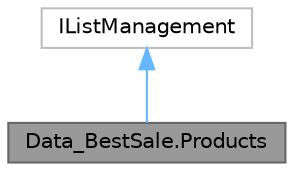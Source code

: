 digraph "Data_BestSale.Products"
{
 // LATEX_PDF_SIZE
  bgcolor="transparent";
  edge [fontname=Helvetica,fontsize=10,labelfontname=Helvetica,labelfontsize=10];
  node [fontname=Helvetica,fontsize=10,shape=box,height=0.2,width=0.4];
  Node1 [id="Node000001",label="Data_BestSale.Products",height=0.2,width=0.4,color="gray40", fillcolor="grey60", style="filled", fontcolor="black",tooltip="Purpose: Class to manage a group of more than one product. Created by: Jose Alves a27967 Created on: ..."];
  Node2 -> Node1 [id="edge1_Node000001_Node000002",dir="back",color="steelblue1",style="solid",tooltip=" "];
  Node2 [id="Node000002",label="IListManagement",height=0.2,width=0.4,color="grey75", fillcolor="white", style="filled",URL="$interface_data___best_sale_1_1_i_list_management.html",tooltip=" "];
}
